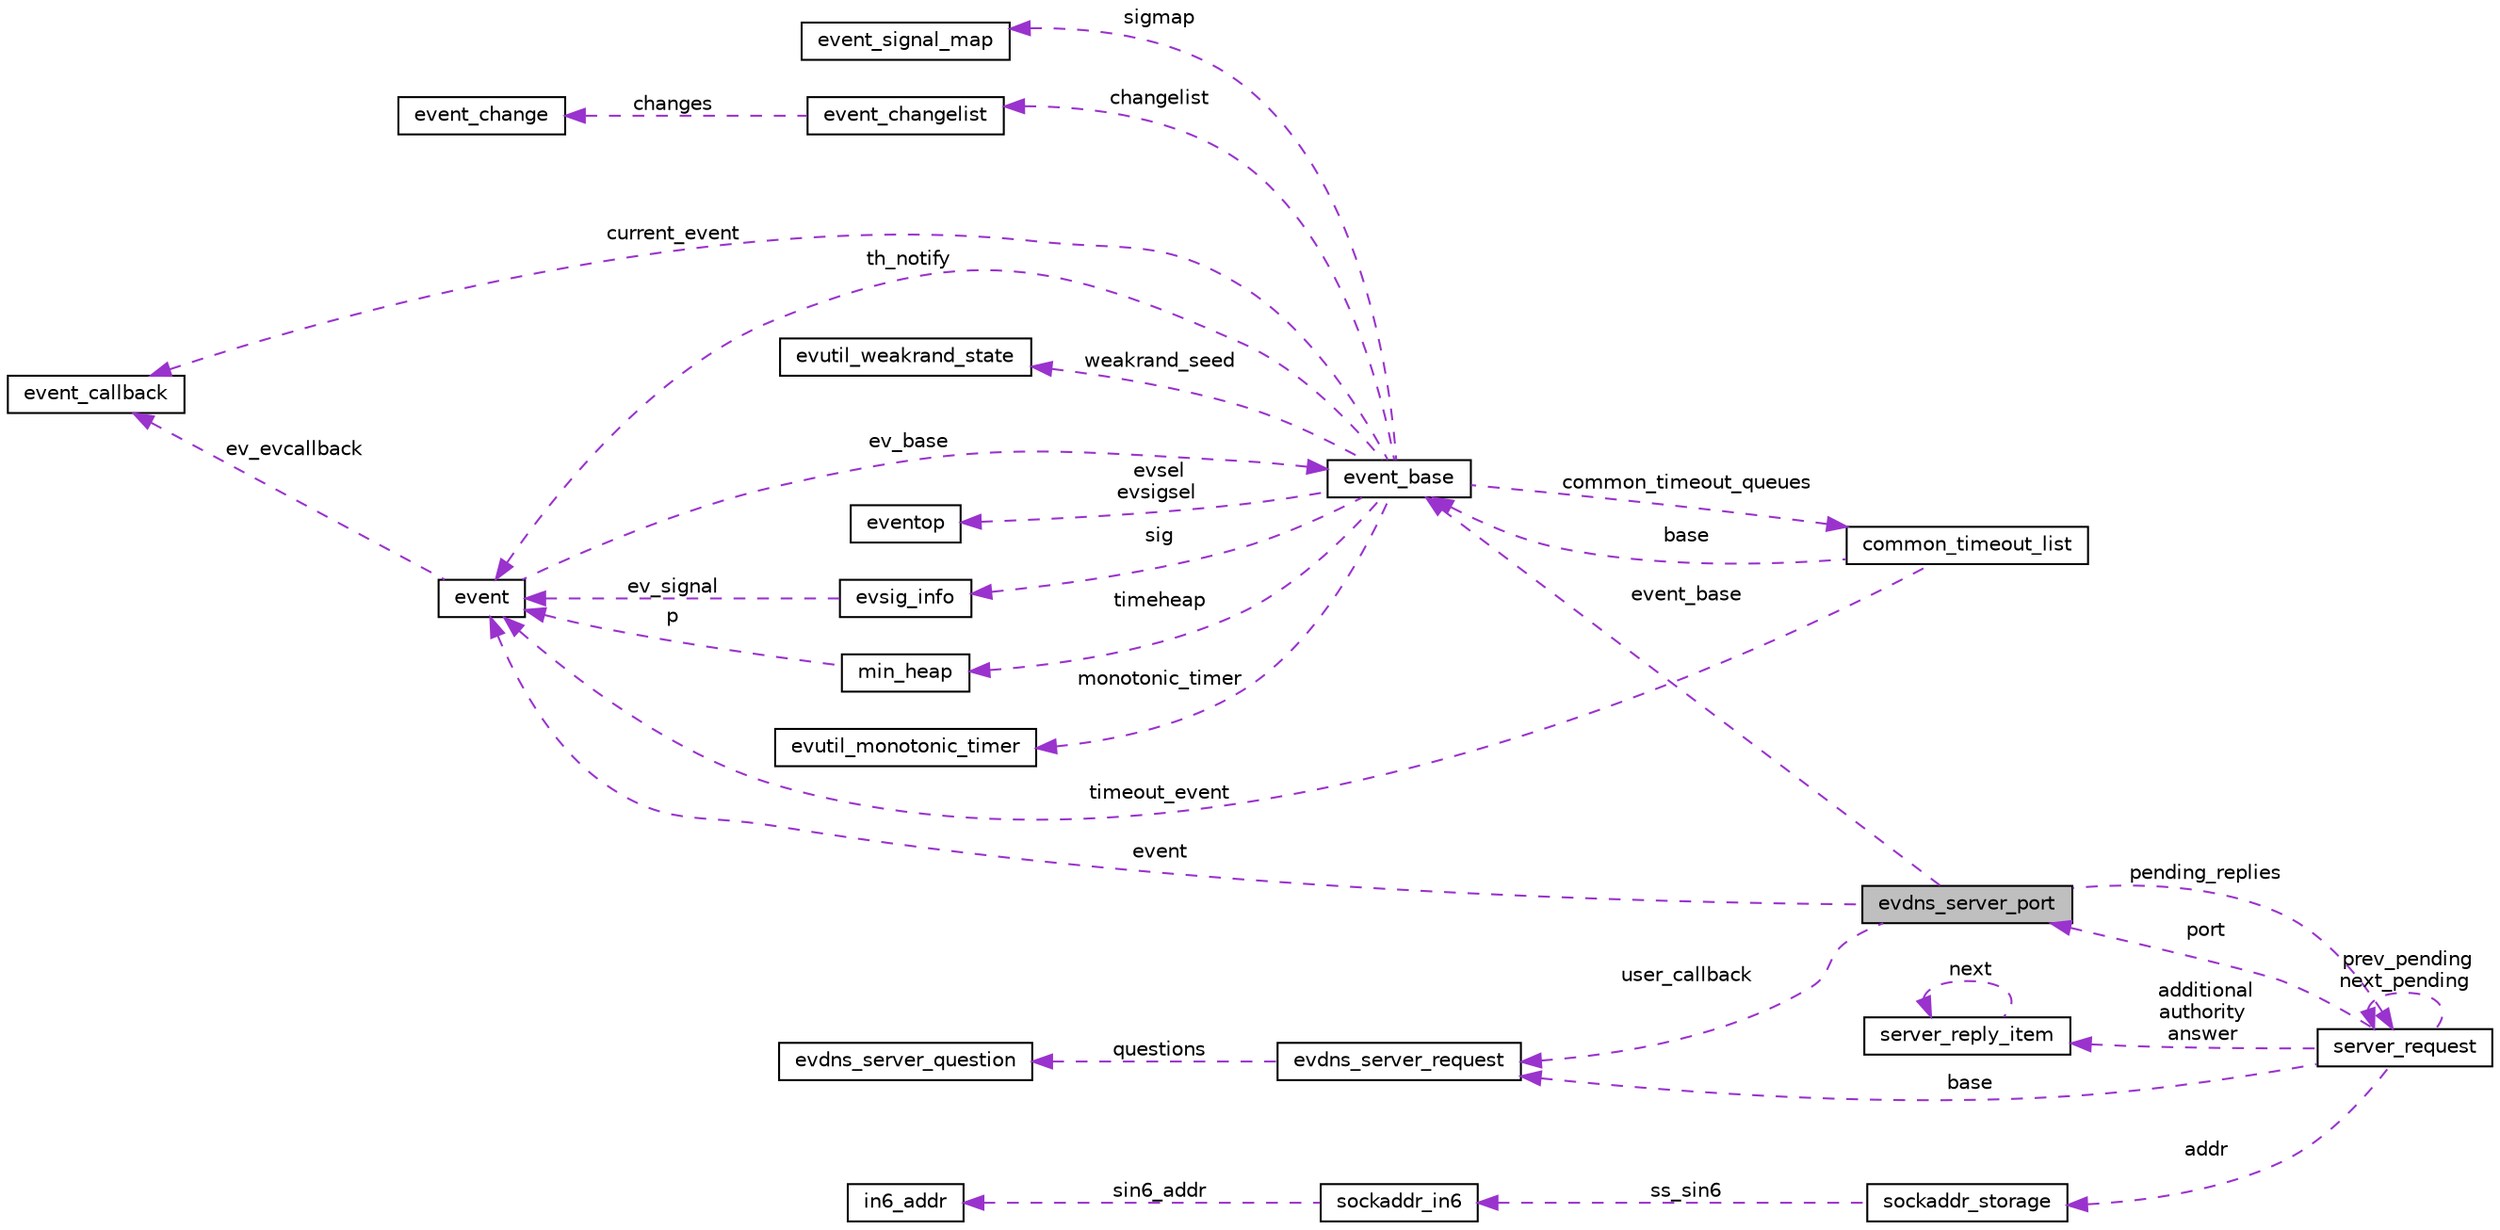 digraph "evdns_server_port"
{
 // LATEX_PDF_SIZE
  edge [fontname="Helvetica",fontsize="10",labelfontname="Helvetica",labelfontsize="10"];
  node [fontname="Helvetica",fontsize="10",shape=record];
  rankdir="LR";
  Node1 [label="evdns_server_port",height=0.2,width=0.4,color="black", fillcolor="grey75", style="filled", fontcolor="black",tooltip=" "];
  Node2 -> Node1 [dir="back",color="darkorchid3",fontsize="10",style="dashed",label=" event" ,fontname="Helvetica"];
  Node2 [label="event",height=0.2,width=0.4,color="black", fillcolor="white", style="filled",URL="$structevent.html",tooltip=" "];
  Node3 -> Node2 [dir="back",color="darkorchid3",fontsize="10",style="dashed",label=" ev_evcallback" ,fontname="Helvetica"];
  Node3 [label="event_callback",height=0.2,width=0.4,color="black", fillcolor="white", style="filled",URL="$structevent__callback.html",tooltip=" "];
  Node4 -> Node2 [dir="back",color="darkorchid3",fontsize="10",style="dashed",label=" ev_base" ,fontname="Helvetica"];
  Node4 [label="event_base",height=0.2,width=0.4,color="black", fillcolor="white", style="filled",URL="$structevent__base.html",tooltip=" "];
  Node5 -> Node4 [dir="back",color="darkorchid3",fontsize="10",style="dashed",label=" evsel\nevsigsel" ,fontname="Helvetica"];
  Node5 [label="eventop",height=0.2,width=0.4,color="black", fillcolor="white", style="filled",URL="$structeventop.html",tooltip=" "];
  Node6 -> Node4 [dir="back",color="darkorchid3",fontsize="10",style="dashed",label=" sig" ,fontname="Helvetica"];
  Node6 [label="evsig_info",height=0.2,width=0.4,color="black", fillcolor="white", style="filled",URL="$structevsig__info.html",tooltip=" "];
  Node2 -> Node6 [dir="back",color="darkorchid3",fontsize="10",style="dashed",label=" ev_signal" ,fontname="Helvetica"];
  Node7 -> Node4 [dir="back",color="darkorchid3",fontsize="10",style="dashed",label=" timeheap" ,fontname="Helvetica"];
  Node7 [label="min_heap",height=0.2,width=0.4,color="black", fillcolor="white", style="filled",URL="$structmin__heap.html",tooltip=" "];
  Node2 -> Node7 [dir="back",color="darkorchid3",fontsize="10",style="dashed",label=" p" ,fontname="Helvetica"];
  Node2 -> Node4 [dir="back",color="darkorchid3",fontsize="10",style="dashed",label=" th_notify" ,fontname="Helvetica"];
  Node3 -> Node4 [dir="back",color="darkorchid3",fontsize="10",style="dashed",label=" current_event" ,fontname="Helvetica"];
  Node8 -> Node4 [dir="back",color="darkorchid3",fontsize="10",style="dashed",label=" common_timeout_queues" ,fontname="Helvetica"];
  Node8 [label="common_timeout_list",height=0.2,width=0.4,color="black", fillcolor="white", style="filled",URL="$structcommon__timeout__list.html",tooltip=" "];
  Node2 -> Node8 [dir="back",color="darkorchid3",fontsize="10",style="dashed",label=" timeout_event" ,fontname="Helvetica"];
  Node4 -> Node8 [dir="back",color="darkorchid3",fontsize="10",style="dashed",label=" base" ,fontname="Helvetica"];
  Node9 -> Node4 [dir="back",color="darkorchid3",fontsize="10",style="dashed",label=" monotonic_timer" ,fontname="Helvetica"];
  Node9 [label="evutil_monotonic_timer",height=0.2,width=0.4,color="black", fillcolor="white", style="filled",URL="$structevutil__monotonic__timer.html",tooltip=" "];
  Node10 -> Node4 [dir="back",color="darkorchid3",fontsize="10",style="dashed",label=" sigmap" ,fontname="Helvetica"];
  Node10 [label="event_signal_map",height=0.2,width=0.4,color="black", fillcolor="white", style="filled",URL="$structevent__signal__map.html",tooltip=" "];
  Node11 -> Node4 [dir="back",color="darkorchid3",fontsize="10",style="dashed",label=" changelist" ,fontname="Helvetica"];
  Node11 [label="event_changelist",height=0.2,width=0.4,color="black", fillcolor="white", style="filled",URL="$structevent__changelist.html",tooltip=" "];
  Node12 -> Node11 [dir="back",color="darkorchid3",fontsize="10",style="dashed",label=" changes" ,fontname="Helvetica"];
  Node12 [label="event_change",height=0.2,width=0.4,color="black", fillcolor="white", style="filled",URL="$structevent__change.html",tooltip=" "];
  Node13 -> Node4 [dir="back",color="darkorchid3",fontsize="10",style="dashed",label=" weakrand_seed" ,fontname="Helvetica"];
  Node13 [label="evutil_weakrand_state",height=0.2,width=0.4,color="black", fillcolor="white", style="filled",URL="$structevutil__weakrand__state.html",tooltip=" "];
  Node14 -> Node1 [dir="back",color="darkorchid3",fontsize="10",style="dashed",label=" pending_replies" ,fontname="Helvetica"];
  Node14 [label="server_request",height=0.2,width=0.4,color="black", fillcolor="white", style="filled",URL="$structserver__request.html",tooltip=" "];
  Node1 -> Node14 [dir="back",color="darkorchid3",fontsize="10",style="dashed",label=" port" ,fontname="Helvetica"];
  Node15 -> Node14 [dir="back",color="darkorchid3",fontsize="10",style="dashed",label=" addr" ,fontname="Helvetica"];
  Node15 [label="sockaddr_storage",height=0.2,width=0.4,color="black", fillcolor="white", style="filled",URL="$structsockaddr__storage.html",tooltip=" "];
  Node16 -> Node15 [dir="back",color="darkorchid3",fontsize="10",style="dashed",label=" ss_sin6" ,fontname="Helvetica"];
  Node16 [label="sockaddr_in6",height=0.2,width=0.4,color="black", fillcolor="white", style="filled",URL="$structsockaddr__in6.html",tooltip=" "];
  Node17 -> Node16 [dir="back",color="darkorchid3",fontsize="10",style="dashed",label=" sin6_addr" ,fontname="Helvetica"];
  Node17 [label="in6_addr",height=0.2,width=0.4,color="black", fillcolor="white", style="filled",URL="$structin6__addr.html",tooltip=" "];
  Node14 -> Node14 [dir="back",color="darkorchid3",fontsize="10",style="dashed",label=" prev_pending\nnext_pending" ,fontname="Helvetica"];
  Node18 -> Node14 [dir="back",color="darkorchid3",fontsize="10",style="dashed",label=" additional\nauthority\nanswer" ,fontname="Helvetica"];
  Node18 [label="server_reply_item",height=0.2,width=0.4,color="black", fillcolor="white", style="filled",URL="$structserver__reply__item.html",tooltip=" "];
  Node18 -> Node18 [dir="back",color="darkorchid3",fontsize="10",style="dashed",label=" next" ,fontname="Helvetica"];
  Node19 -> Node14 [dir="back",color="darkorchid3",fontsize="10",style="dashed",label=" base" ,fontname="Helvetica"];
  Node19 [label="evdns_server_request",height=0.2,width=0.4,color="black", fillcolor="white", style="filled",URL="$structevdns__server__request.html",tooltip=" "];
  Node20 -> Node19 [dir="back",color="darkorchid3",fontsize="10",style="dashed",label=" questions" ,fontname="Helvetica"];
  Node20 [label="evdns_server_question",height=0.2,width=0.4,color="black", fillcolor="white", style="filled",URL="$structevdns__server__question.html",tooltip=" "];
  Node19 -> Node1 [dir="back",color="darkorchid3",fontsize="10",style="dashed",label=" user_callback" ,fontname="Helvetica"];
  Node4 -> Node1 [dir="back",color="darkorchid3",fontsize="10",style="dashed",label=" event_base" ,fontname="Helvetica"];
}
